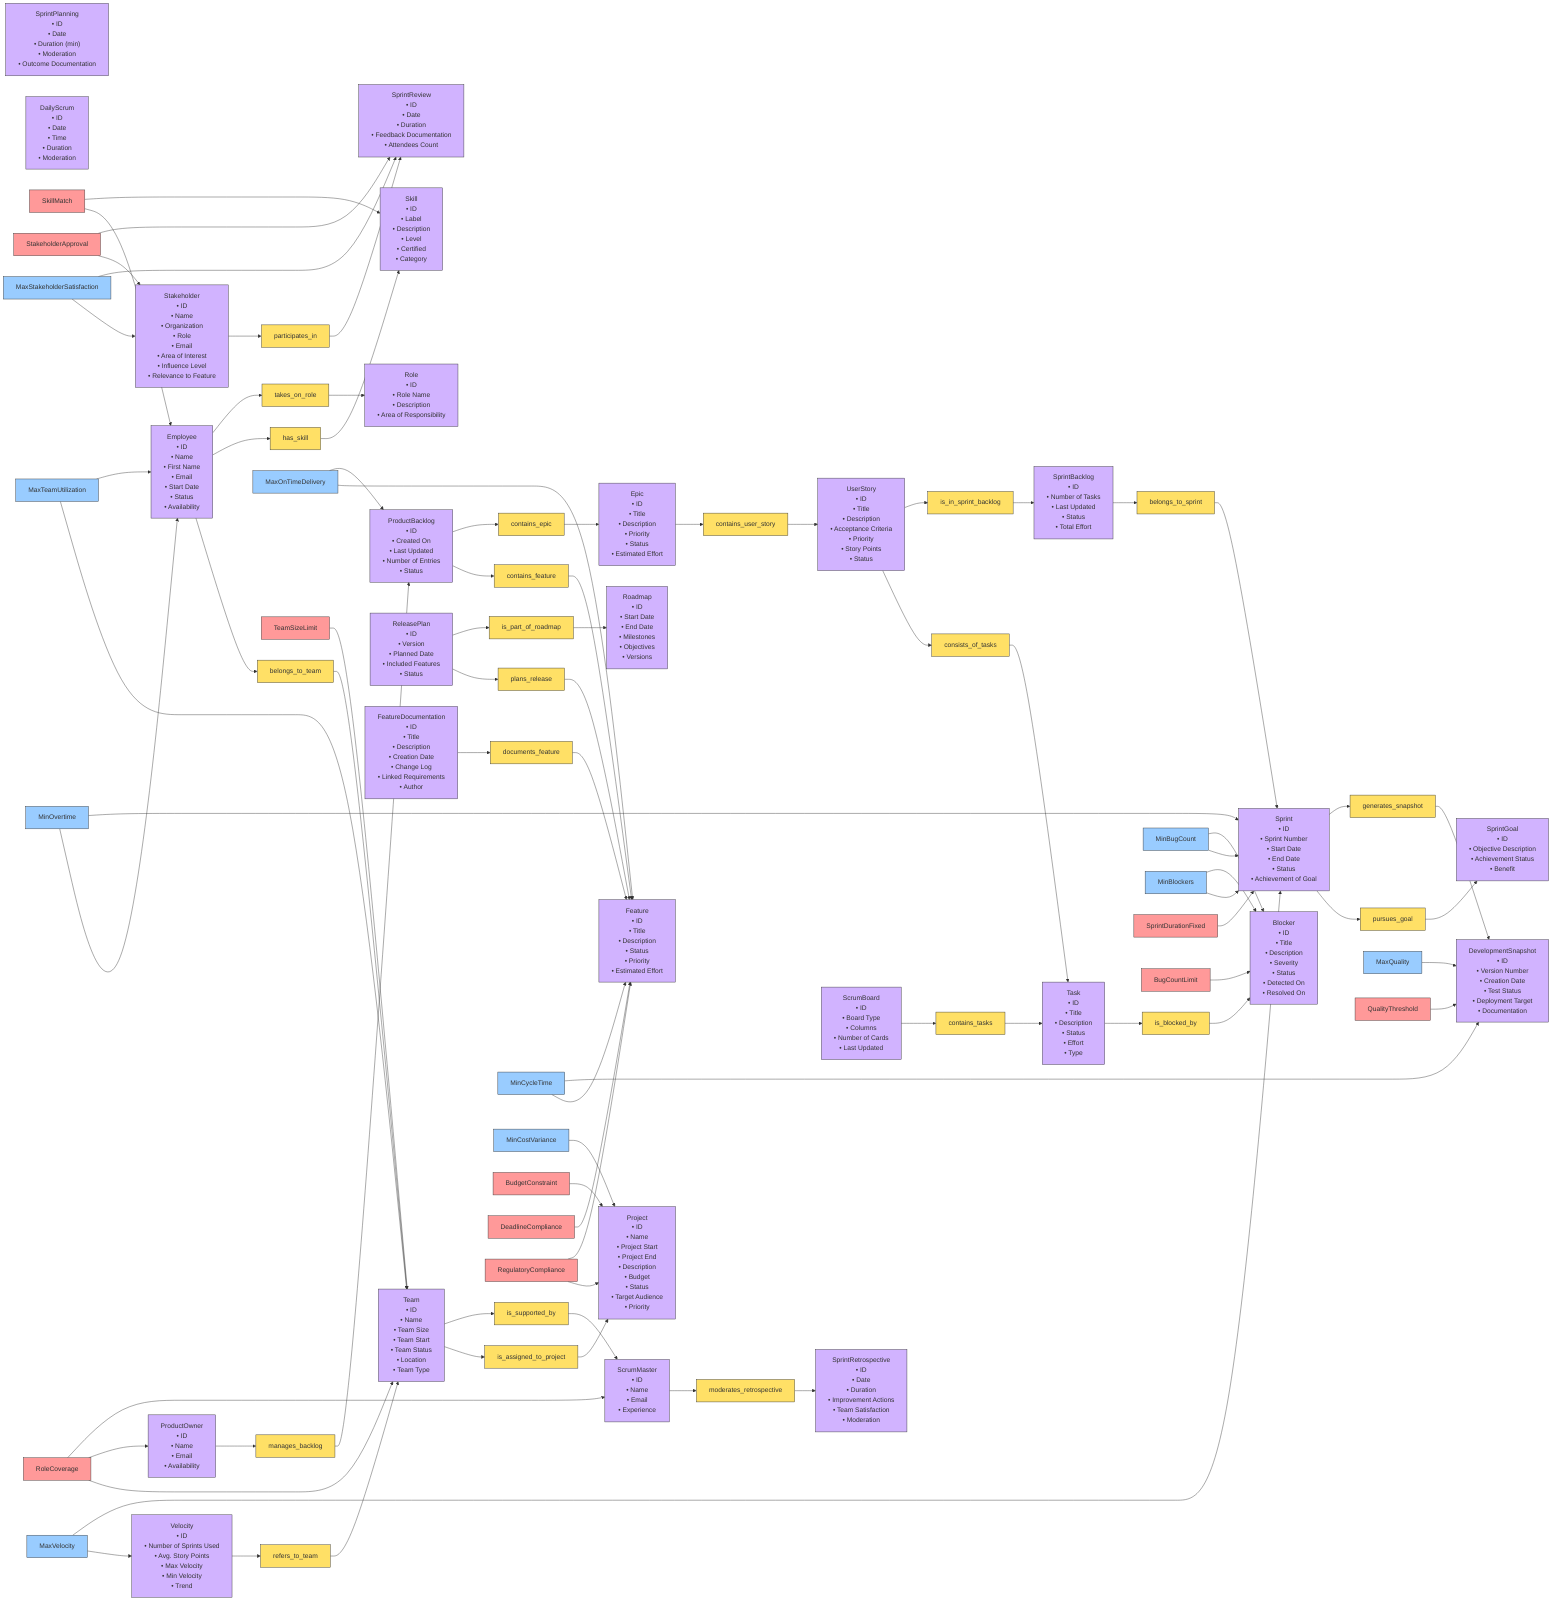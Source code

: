 graph LR
  %% Entities
  Project["Project\n• ID\n• Name\n• Project Start\n• Project End\n• Description\n• Budget\n• Status\n• Target Audience\n• Priority"]:::entity
  Team["Team\n• ID\n• Name\n• Team Size\n• Team Start\n• Team Status\n• Location\n• Team Type"]:::entity
  Employee["Employee\n• ID\n• Name\n• First Name\n• Email\n• Start Date\n• Status\n• Availability"]:::entity
  Feature["Feature\n• ID\n• Title\n• Description\n• Status\n• Priority\n• Estimated Effort"]:::entity
  Skill["Skill\n• ID\n• Label\n• Description\n• Level\n• Certified\n• Category"]:::entity
  Role["Role\n• ID\n• Role Name\n• Description\n• Area of Responsibility"]:::entity
  ProductOwner["ProductOwner\n• ID\n• Name\n• Email\n• Availability"]:::entity
  ScrumMaster["ScrumMaster\n• ID\n• Name\n• Email\n• Experience"]:::entity
  ProductBacklog["ProductBacklog\n• ID\n• Created On\n• Last Updated\n• Number of Entries\n• Status"]:::entity
  Sprint["Sprint\n• ID\n• Sprint Number\n• Start Date\n• End Date\n• Status\n• Achievement of Goal"]:::entity
  SprintPlanning["SprintPlanning\n• ID\n• Date\n• Duration (min)\n• Moderation\n• Outcome Documentation"]:::entity
  DailyScrum["DailyScrum\n• ID\n• Date\n• Time\n• Duration\n• Moderation"]:::entity
  SprintReview["SprintReview\n• ID\n• Date\n• Duration\n• Feedback Documentation\n• Attendees Count"]:::entity
  SprintRetrospective["SprintRetrospective\n• ID\n• Date\n• Duration\n• Improvement Actions\n• Team Satisfaction\n• Moderation"]:::entity
  SprintBacklog["SprintBacklog\n• ID\n• Number of Tasks\n• Last Updated\n• Status\n• Total Effort"]:::entity
  SprintGoal["SprintGoal\n• ID\n• Objective Description\n• Achievement Status\n• Benefit"]:::entity
  Epic["Epic\n• ID\n• Title\n• Description\n• Priority\n• Status\n• Estimated Effort"]:::entity
  UserStory["UserStory\n• ID\n• Title\n• Description\n• Acceptance Criteria\n• Priority\n• Story Points\n• Status"]:::entity
  Task["Task\n• ID\n• Title\n• Description\n• Status\n• Effort\n• Type"]:::entity
  DevelopmentSnapshot["DevelopmentSnapshot\n• ID\n• Version Number\n• Creation Date\n• Test Status\n• Deployment Target\n• Documentation"]:::entity
  Blocker["Blocker\n• ID\n• Title\n• Description\n• Severity\n• Status\n• Detected On\n• Resolved On"]:::entity
  Stakeholder["Stakeholder\n• ID\n• Name\n• Organization\n• Role\n• Email\n• Area of Interest\n• Influence Level\n• Relevance to Feature"]:::entity
  Velocity["Velocity\n• ID\n• Number of Sprints Used\n• Avg. Story Points\n• Max Velocity\n• Min Velocity\n• Trend"]:::entity
  ReleasePlan["ReleasePlan\n• ID\n• Version\n• Planned Date\n• Included Features\n• Status"]:::entity
  Roadmap["Roadmap\n• ID\n• Start Date\n• End Date\n• Milestones\n• Objectives\n• Versions"]:::entity
  ScrumBoard["ScrumBoard\n• ID\n• Board Type\n• Columns\n• Number of Cards\n• Last Updated"]:::entity
  FeatureDocumentation["FeatureDocumentation\n• ID\n• Title\n• Description\n• Creation Date\n• Change Log\n• Linked Requirements\n• Author"]:::entity

  %% Relationship nodes
  R1["is_assigned_to_project"]:::relationship
  R2["belongs_to_team"]:::relationship
  R3["has_skill"]:::relationship
  R4["takes_on_role"]:::relationship
  R5["manages_backlog"]:::relationship
  R6["is_supported_by"]:::relationship
  R7["contains_feature"]:::relationship
  R8["contains_epic"]:::relationship
  R9["contains_user_story"]:::relationship
  R10["consists_of_tasks"]:::relationship
  R11["is_in_sprint_backlog"]:::relationship
  R12["belongs_to_sprint"]:::relationship
  R13["pursues_goal"]:::relationship
  R14["contains_tasks"]:::relationship
  R15["documents_feature"]:::relationship
  R16["is_blocked_by"]:::relationship
  R17["participates_in"]:::relationship
  R18["moderates_retrospective"]:::relationship
  R19["refers_to_team"]:::relationship
  R20["plans_release"]:::relationship
  R21["is_part_of_roadmap"]:::relationship
  R22["generates_snapshot"]:::relationship

  %% Entity–Relationship edges
  Team --> R1 --> Project
  Employee --> R2 --> Team
  Employee --> R3 --> Skill
  Employee --> R4 --> Role
  ProductOwner --> R5 --> ProductBacklog
  Team --> R6 --> ScrumMaster
  ProductBacklog --> R7 --> Feature
  ProductBacklog --> R8 --> Epic
  Epic --> R9 --> UserStory
  UserStory --> R10 --> Task
  UserStory --> R11 --> SprintBacklog
  SprintBacklog --> R12 --> Sprint
  Sprint --> R13 --> SprintGoal
  ScrumBoard --> R14 --> Task
  FeatureDocumentation --> R15 --> Feature
  Task --> R16 --> Blocker
  Stakeholder --> R17 --> SprintReview
  ScrumMaster --> R18 --> SprintRetrospective
  Velocity --> R19 --> Team
  ReleasePlan --> R20 --> Feature
  ReleasePlan --> R21 --> Roadmap
  Sprint --> R22 --> DevelopmentSnapshot

  %% Goals
  G1["MaxVelocity"]:::goal
  G2["MinCycleTime"]:::goal
  G3["MaxQuality"]:::goal
  G4["MinBugCount"]:::goal
  G5["MaxStakeholderSatisfaction"]:::goal
  G6["MinCostVariance"]:::goal
  G7["MaxOnTimeDelivery"]:::goal
  G8["MinBlockers"]:::goal
  G9["MaxTeamUtilization"]:::goal
  G10["MinOvertime"]:::goal

  %% Goal–Entity edges
  G1 --> Velocity
  G1 --> Sprint
  G2 --> Feature
  G2 --> DevelopmentSnapshot
  G3 --> DevelopmentSnapshot
  G4 --> Sprint
  G4 --> Blocker
  G5 --> Stakeholder
  G5 --> SprintReview
  G6 --> Project
  G7 --> Feature
  G7 --> ProductBacklog
  G8 --> Sprint
  G8 --> Blocker
  G9 --> Team
  G9 --> Employee
  G10 --> Employee
  G10 --> Sprint

  %% Conditions (Constraints)
  C1["SkillMatch"]:::constraint
  C2["RoleCoverage"]:::constraint
  C3["TeamSizeLimit"]:::constraint
  C4["SprintDurationFixed"]:::constraint
  C5["BudgetConstraint"]:::constraint
  C6["DeadlineCompliance"]:::constraint
  C7["QualityThreshold"]:::constraint
  C8["StakeholderApproval"]:::constraint
  C9["BugCountLimit"]:::constraint
  C10["RegulatoryCompliance"]:::constraint

  %% Constraint–Entity edges
  C1 --> Employee
  C1 --> Skill
  C2 --> Team
  C2 --> ProductOwner
  C2 --> ScrumMaster
  C3 --> Team
  C4 --> Sprint
  C5 --> Project
  C6 --> Feature
  C7 --> DevelopmentSnapshot
  C8 --> Stakeholder
  C8 --> SprintReview
  C9 --> Blocker
  C10 --> Project
  C10 --> Feature

  %% Class Definitions
  classDef entity       fill:#d1b3ff,stroke:#333;
  classDef variable     fill:#99e699,stroke:#333;
  classDef goal         fill:#99ccff,stroke:#333;
  classDef constraint   fill:#ff9999,stroke:#333;
  classDef relationship fill:#ffe066,stroke:#333;